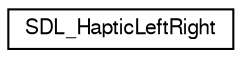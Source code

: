 digraph "Graphical Class Hierarchy"
{
  edge [fontname="FreeSans",fontsize="10",labelfontname="FreeSans",labelfontsize="10"];
  node [fontname="FreeSans",fontsize="10",shape=record];
  rankdir="LR";
  Node1 [label="SDL_HapticLeftRight",height=0.2,width=0.4,color="black", fillcolor="white", style="filled",URL="$d3/d93/struct_s_d_l___haptic_left_right.html",tooltip="A structure containing a template for a Left/Right effect. "];
}

